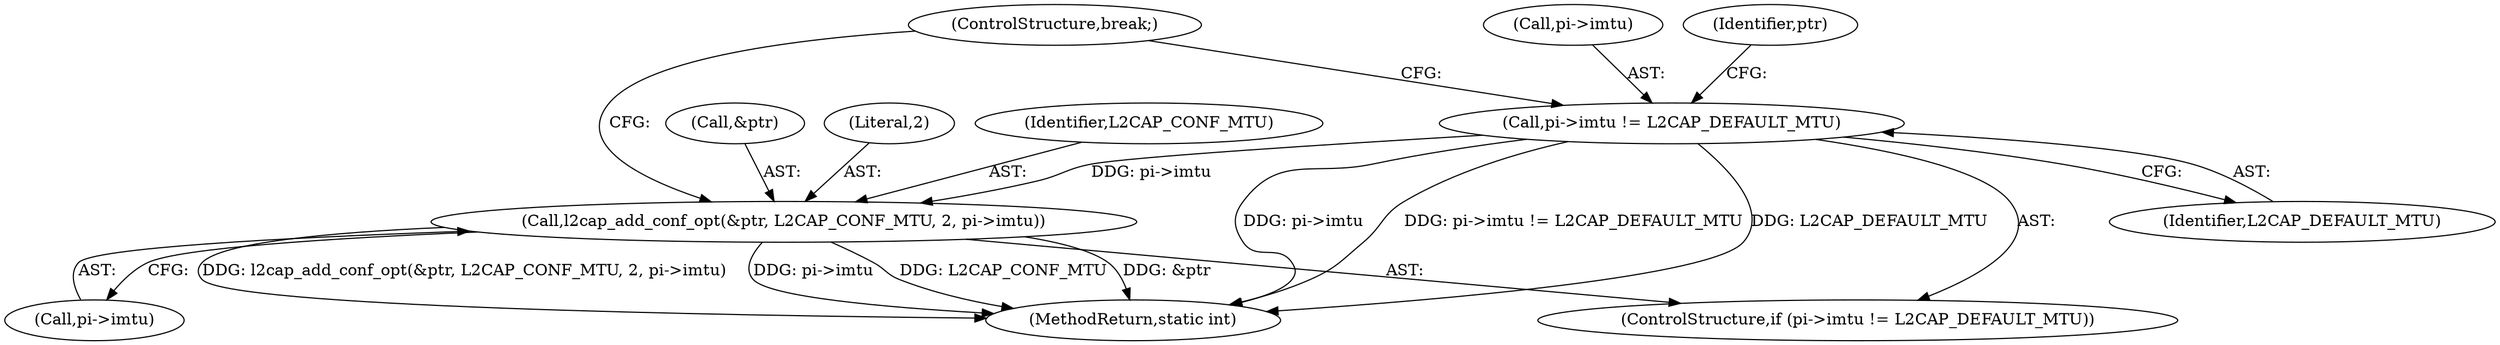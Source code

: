 digraph "0_linux_f2fcfcd670257236ebf2088bbdf26f6a8ef459fe@pointer" {
"1000211" [label="(Call,pi->imtu != L2CAP_DEFAULT_MTU)"];
"1000216" [label="(Call,l2cap_add_conf_opt(&ptr, L2CAP_CONF_MTU, 2, pi->imtu))"];
"1000211" [label="(Call,pi->imtu != L2CAP_DEFAULT_MTU)"];
"1000215" [label="(Identifier,L2CAP_DEFAULT_MTU)"];
"1000217" [label="(Call,&ptr)"];
"1000218" [label="(Identifier,ptr)"];
"1000210" [label="(ControlStructure,if (pi->imtu != L2CAP_DEFAULT_MTU))"];
"1000224" [label="(ControlStructure,break;)"];
"1000220" [label="(Literal,2)"];
"1000221" [label="(Call,pi->imtu)"];
"1000219" [label="(Identifier,L2CAP_CONF_MTU)"];
"1000216" [label="(Call,l2cap_add_conf_opt(&ptr, L2CAP_CONF_MTU, 2, pi->imtu))"];
"1000329" [label="(MethodReturn,static int)"];
"1000212" [label="(Call,pi->imtu)"];
"1000211" -> "1000210"  [label="AST: "];
"1000211" -> "1000215"  [label="CFG: "];
"1000212" -> "1000211"  [label="AST: "];
"1000215" -> "1000211"  [label="AST: "];
"1000218" -> "1000211"  [label="CFG: "];
"1000224" -> "1000211"  [label="CFG: "];
"1000211" -> "1000329"  [label="DDG: pi->imtu"];
"1000211" -> "1000329"  [label="DDG: pi->imtu != L2CAP_DEFAULT_MTU"];
"1000211" -> "1000329"  [label="DDG: L2CAP_DEFAULT_MTU"];
"1000211" -> "1000216"  [label="DDG: pi->imtu"];
"1000216" -> "1000210"  [label="AST: "];
"1000216" -> "1000221"  [label="CFG: "];
"1000217" -> "1000216"  [label="AST: "];
"1000219" -> "1000216"  [label="AST: "];
"1000220" -> "1000216"  [label="AST: "];
"1000221" -> "1000216"  [label="AST: "];
"1000224" -> "1000216"  [label="CFG: "];
"1000216" -> "1000329"  [label="DDG: l2cap_add_conf_opt(&ptr, L2CAP_CONF_MTU, 2, pi->imtu)"];
"1000216" -> "1000329"  [label="DDG: pi->imtu"];
"1000216" -> "1000329"  [label="DDG: L2CAP_CONF_MTU"];
"1000216" -> "1000329"  [label="DDG: &ptr"];
}

